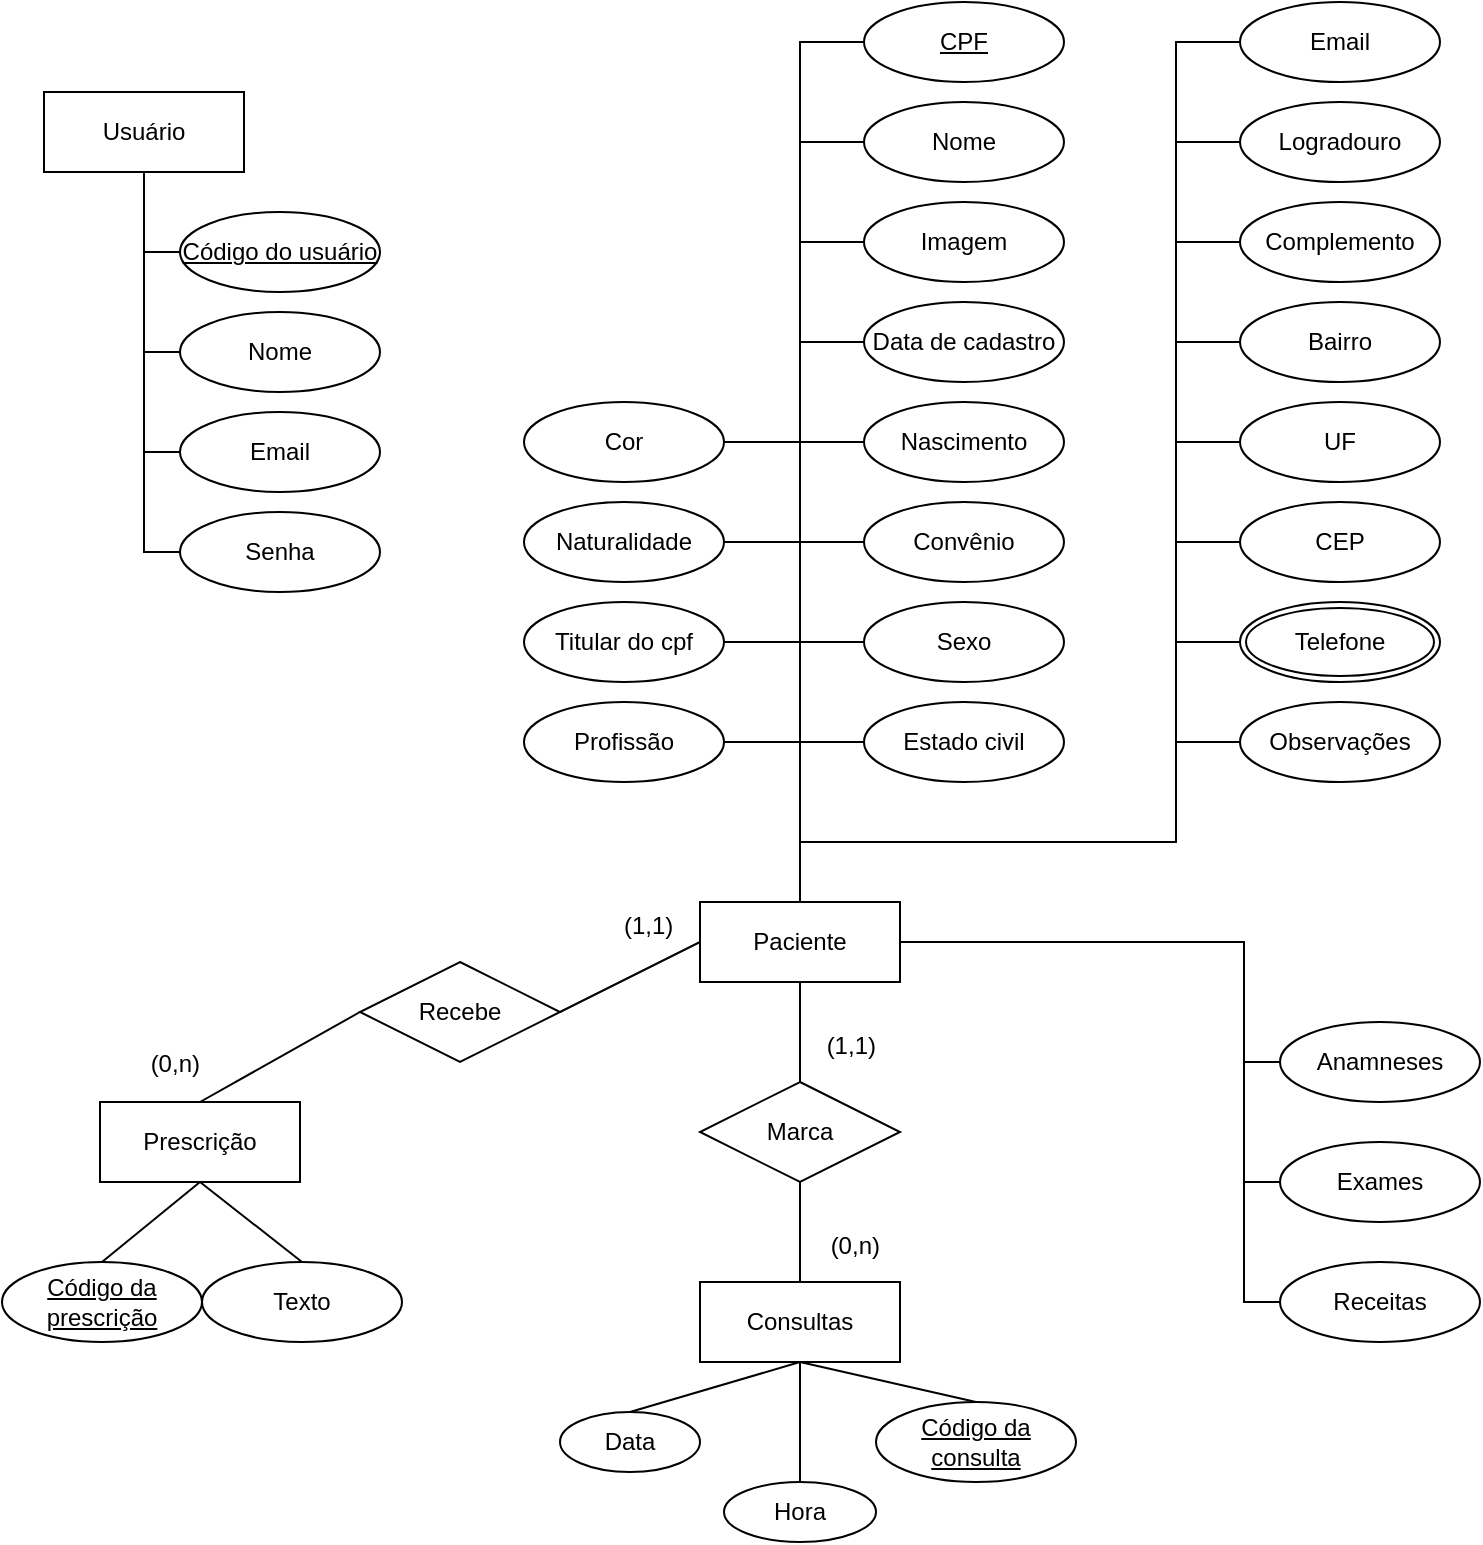 <mxfile version="13.9.9" type="device"><diagram id="O7SxaZ8pLVUXnIDjYgfR" name="Página-1"><mxGraphModel dx="1278" dy="607" grid="1" gridSize="10" guides="1" tooltips="1" connect="1" arrows="1" fold="1" page="1" pageScale="1" pageWidth="827" pageHeight="1169" math="0" shadow="0"><root><mxCell id="0"/><mxCell id="1" parent="0"/><mxCell id="hvvXH0x6WH7AlYXYIHvM-2" value="Paciente" style="whiteSpace=wrap;html=1;align=center;" parent="1" vertex="1"><mxGeometry x="358" y="490" width="100" height="40" as="geometry"/></mxCell><mxCell id="hvvXH0x6WH7AlYXYIHvM-3" value="Consultas" style="whiteSpace=wrap;html=1;align=center;" parent="1" vertex="1"><mxGeometry x="358" y="680" width="100" height="40" as="geometry"/></mxCell><mxCell id="hvvXH0x6WH7AlYXYIHvM-4" value="Prescrição" style="whiteSpace=wrap;html=1;align=center;" parent="1" vertex="1"><mxGeometry x="58" y="590" width="100" height="40" as="geometry"/></mxCell><mxCell id="hvvXH0x6WH7AlYXYIHvM-32" value="Marca" style="shape=rhombus;perimeter=rhombusPerimeter;whiteSpace=wrap;html=1;align=center;" parent="1" vertex="1"><mxGeometry x="358" y="580" width="100" height="50" as="geometry"/></mxCell><mxCell id="hvvXH0x6WH7AlYXYIHvM-37" value="" style="endArrow=none;html=1;rounded=0;exitX=0.5;exitY=0;exitDx=0;exitDy=0;entryX=0.5;entryY=1;entryDx=0;entryDy=0;" parent="1" source="hvvXH0x6WH7AlYXYIHvM-32" target="hvvXH0x6WH7AlYXYIHvM-2" edge="1"><mxGeometry relative="1" as="geometry"><mxPoint x="338" y="560" as="sourcePoint"/><mxPoint x="498" y="560" as="targetPoint"/></mxGeometry></mxCell><mxCell id="hvvXH0x6WH7AlYXYIHvM-38" value="(1,1)" style="resizable=0;html=1;align=right;verticalAlign=bottom;" parent="hvvXH0x6WH7AlYXYIHvM-37" connectable="0" vertex="1"><mxGeometry x="1" relative="1" as="geometry"><mxPoint x="38" y="40" as="offset"/></mxGeometry></mxCell><mxCell id="hvvXH0x6WH7AlYXYIHvM-39" value="" style="endArrow=none;html=1;rounded=0;exitX=0.5;exitY=1;exitDx=0;exitDy=0;entryX=0.5;entryY=0;entryDx=0;entryDy=0;" parent="1" source="hvvXH0x6WH7AlYXYIHvM-32" target="hvvXH0x6WH7AlYXYIHvM-3" edge="1"><mxGeometry relative="1" as="geometry"><mxPoint x="329" y="560" as="sourcePoint"/><mxPoint x="489" y="560" as="targetPoint"/></mxGeometry></mxCell><mxCell id="hvvXH0x6WH7AlYXYIHvM-40" value="(0,n)" style="resizable=0;html=1;align=right;verticalAlign=bottom;" parent="hvvXH0x6WH7AlYXYIHvM-39" connectable="0" vertex="1"><mxGeometry x="1" relative="1" as="geometry"><mxPoint x="40" y="-10" as="offset"/></mxGeometry></mxCell><mxCell id="hvvXH0x6WH7AlYXYIHvM-42" value="Data" style="ellipse;whiteSpace=wrap;html=1;align=center;" parent="1" vertex="1"><mxGeometry x="288" y="745" width="70" height="30" as="geometry"/></mxCell><mxCell id="hvvXH0x6WH7AlYXYIHvM-43" value="Hora" style="ellipse;whiteSpace=wrap;html=1;align=center;" parent="1" vertex="1"><mxGeometry x="370" y="780" width="76" height="30" as="geometry"/></mxCell><mxCell id="hvvXH0x6WH7AlYXYIHvM-45" value="Código da consulta" style="ellipse;whiteSpace=wrap;html=1;align=center;fontStyle=4;" parent="1" vertex="1"><mxGeometry x="446" y="740" width="100" height="40" as="geometry"/></mxCell><mxCell id="hvvXH0x6WH7AlYXYIHvM-46" value="" style="endArrow=none;html=1;rounded=0;exitX=0.5;exitY=0;exitDx=0;exitDy=0;entryX=0.5;entryY=1;entryDx=0;entryDy=0;" parent="1" source="hvvXH0x6WH7AlYXYIHvM-42" target="hvvXH0x6WH7AlYXYIHvM-3" edge="1"><mxGeometry relative="1" as="geometry"><mxPoint x="329" y="640" as="sourcePoint"/><mxPoint x="489" y="640" as="targetPoint"/></mxGeometry></mxCell><mxCell id="hvvXH0x6WH7AlYXYIHvM-47" value="" style="endArrow=none;html=1;rounded=0;exitX=0.5;exitY=0;exitDx=0;exitDy=0;entryX=0.5;entryY=1;entryDx=0;entryDy=0;" parent="1" source="hvvXH0x6WH7AlYXYIHvM-43" target="hvvXH0x6WH7AlYXYIHvM-3" edge="1"><mxGeometry relative="1" as="geometry"><mxPoint x="324" y="770" as="sourcePoint"/><mxPoint x="409" y="730" as="targetPoint"/></mxGeometry></mxCell><mxCell id="hvvXH0x6WH7AlYXYIHvM-48" value="" style="endArrow=none;html=1;rounded=0;exitX=0.5;exitY=0;exitDx=0;exitDy=0;entryX=0.5;entryY=1;entryDx=0;entryDy=0;" parent="1" source="hvvXH0x6WH7AlYXYIHvM-45" target="hvvXH0x6WH7AlYXYIHvM-3" edge="1"><mxGeometry relative="1" as="geometry"><mxPoint x="334" y="780" as="sourcePoint"/><mxPoint x="419" y="740" as="targetPoint"/></mxGeometry></mxCell><mxCell id="hvvXH0x6WH7AlYXYIHvM-49" value="Usuário" style="whiteSpace=wrap;html=1;align=center;" parent="1" vertex="1"><mxGeometry x="30" y="85" width="100" height="40" as="geometry"/></mxCell><mxCell id="hvvXH0x6WH7AlYXYIHvM-50" value="Código do usuário" style="ellipse;whiteSpace=wrap;html=1;align=center;fontStyle=4;" parent="1" vertex="1"><mxGeometry x="98" y="145" width="100" height="40" as="geometry"/></mxCell><mxCell id="hvvXH0x6WH7AlYXYIHvM-51" value="Nome" style="ellipse;whiteSpace=wrap;html=1;align=center;" parent="1" vertex="1"><mxGeometry x="98" y="195" width="100" height="40" as="geometry"/></mxCell><mxCell id="hvvXH0x6WH7AlYXYIHvM-52" value="Email" style="ellipse;whiteSpace=wrap;html=1;align=center;" parent="1" vertex="1"><mxGeometry x="98" y="245" width="100" height="40" as="geometry"/></mxCell><mxCell id="hvvXH0x6WH7AlYXYIHvM-53" value="Senha" style="ellipse;whiteSpace=wrap;html=1;align=center;" parent="1" vertex="1"><mxGeometry x="98" y="295" width="100" height="40" as="geometry"/></mxCell><mxCell id="hvvXH0x6WH7AlYXYIHvM-54" style="edgeStyle=orthogonalEdgeStyle;rounded=0;orthogonalLoop=1;jettySize=auto;html=1;exitX=0.5;exitY=1;exitDx=0;exitDy=0;" parent="1" source="hvvXH0x6WH7AlYXYIHvM-52" target="hvvXH0x6WH7AlYXYIHvM-52" edge="1"><mxGeometry relative="1" as="geometry"/></mxCell><mxCell id="hvvXH0x6WH7AlYXYIHvM-55" value="" style="endArrow=none;html=1;rounded=0;entryX=0;entryY=0.5;entryDx=0;entryDy=0;" parent="1" target="hvvXH0x6WH7AlYXYIHvM-50" edge="1"><mxGeometry relative="1" as="geometry"><mxPoint x="80" y="125" as="sourcePoint"/><mxPoint x="500" y="185" as="targetPoint"/><Array as="points"><mxPoint x="80" y="165"/></Array></mxGeometry></mxCell><mxCell id="hvvXH0x6WH7AlYXYIHvM-56" value="" style="endArrow=none;html=1;rounded=0;entryX=0;entryY=0.5;entryDx=0;entryDy=0;" parent="1" target="hvvXH0x6WH7AlYXYIHvM-51" edge="1"><mxGeometry relative="1" as="geometry"><mxPoint x="80" y="125" as="sourcePoint"/><mxPoint x="240" y="55" as="targetPoint"/><Array as="points"><mxPoint x="80" y="215"/></Array></mxGeometry></mxCell><mxCell id="hvvXH0x6WH7AlYXYIHvM-57" value="" style="endArrow=none;html=1;rounded=0;entryX=0;entryY=0.5;entryDx=0;entryDy=0;" parent="1" target="hvvXH0x6WH7AlYXYIHvM-52" edge="1"><mxGeometry relative="1" as="geometry"><mxPoint x="80" y="125" as="sourcePoint"/><mxPoint x="250" y="65" as="targetPoint"/><Array as="points"><mxPoint x="80" y="265"/></Array></mxGeometry></mxCell><mxCell id="hvvXH0x6WH7AlYXYIHvM-58" value="" style="endArrow=none;html=1;rounded=0;entryX=0;entryY=0.5;entryDx=0;entryDy=0;" parent="1" target="hvvXH0x6WH7AlYXYIHvM-53" edge="1"><mxGeometry relative="1" as="geometry"><mxPoint x="80" y="125" as="sourcePoint"/><mxPoint x="260" y="75" as="targetPoint"/><Array as="points"><mxPoint x="80" y="145"/><mxPoint x="80" y="315"/></Array></mxGeometry></mxCell><mxCell id="hvvXH0x6WH7AlYXYIHvM-59" value="Recebe" style="shape=rhombus;perimeter=rhombusPerimeter;whiteSpace=wrap;html=1;align=center;" parent="1" vertex="1"><mxGeometry x="188" y="520" width="100" height="50" as="geometry"/></mxCell><mxCell id="hvvXH0x6WH7AlYXYIHvM-60" value="" style="endArrow=none;html=1;rounded=0;entryX=1;entryY=0.5;entryDx=0;entryDy=0;exitX=0;exitY=0.5;exitDx=0;exitDy=0;" parent="1" source="hvvXH0x6WH7AlYXYIHvM-2" target="hvvXH0x6WH7AlYXYIHvM-59" edge="1"><mxGeometry relative="1" as="geometry"><mxPoint x="468" y="520" as="sourcePoint"/><mxPoint x="538" y="555" as="targetPoint"/></mxGeometry></mxCell><mxCell id="hvvXH0x6WH7AlYXYIHvM-61" value="(1,1)" style="resizable=0;html=1;align=left;verticalAlign=bottom;" parent="hvvXH0x6WH7AlYXYIHvM-60" connectable="0" vertex="1"><mxGeometry x="-1" relative="1" as="geometry"><mxPoint x="-40" as="offset"/></mxGeometry></mxCell><mxCell id="hvvXH0x6WH7AlYXYIHvM-62" value="" style="endArrow=none;html=1;rounded=0;exitX=0;exitY=0.5;exitDx=0;exitDy=0;entryX=0.5;entryY=0;entryDx=0;entryDy=0;" parent="1" source="hvvXH0x6WH7AlYXYIHvM-59" target="hvvXH0x6WH7AlYXYIHvM-4" edge="1"><mxGeometry relative="1" as="geometry"><mxPoint x="338" y="530" as="sourcePoint"/><mxPoint x="498" y="530" as="targetPoint"/></mxGeometry></mxCell><mxCell id="hvvXH0x6WH7AlYXYIHvM-63" value="(0,n)" style="resizable=0;html=1;align=right;verticalAlign=bottom;" parent="hvvXH0x6WH7AlYXYIHvM-62" connectable="0" vertex="1"><mxGeometry x="1" relative="1" as="geometry"><mxPoint x="0.34" y="-10.17" as="offset"/></mxGeometry></mxCell><mxCell id="hvvXH0x6WH7AlYXYIHvM-64" value="Código da prescrição" style="ellipse;whiteSpace=wrap;html=1;align=center;fontStyle=4;" parent="1" vertex="1"><mxGeometry x="9" y="670" width="100" height="40" as="geometry"/></mxCell><mxCell id="hvvXH0x6WH7AlYXYIHvM-65" value="Texto" style="ellipse;whiteSpace=wrap;html=1;align=center;" parent="1" vertex="1"><mxGeometry x="109" y="670" width="100" height="40" as="geometry"/></mxCell><mxCell id="hvvXH0x6WH7AlYXYIHvM-66" value="" style="endArrow=none;html=1;rounded=0;exitX=0.5;exitY=1;exitDx=0;exitDy=0;entryX=0.5;entryY=0;entryDx=0;entryDy=0;" parent="1" source="hvvXH0x6WH7AlYXYIHvM-4" target="hvvXH0x6WH7AlYXYIHvM-65" edge="1"><mxGeometry relative="1" as="geometry"><mxPoint x="329" y="730" as="sourcePoint"/><mxPoint x="489" y="730" as="targetPoint"/></mxGeometry></mxCell><mxCell id="hvvXH0x6WH7AlYXYIHvM-67" value="" style="endArrow=none;html=1;rounded=0;exitX=0.5;exitY=1;exitDx=0;exitDy=0;entryX=0.5;entryY=0;entryDx=0;entryDy=0;" parent="1" source="hvvXH0x6WH7AlYXYIHvM-4" target="hvvXH0x6WH7AlYXYIHvM-64" edge="1"><mxGeometry relative="1" as="geometry"><mxPoint x="329" y="730" as="sourcePoint"/><mxPoint x="489" y="730" as="targetPoint"/></mxGeometry></mxCell><mxCell id="hvvXH0x6WH7AlYXYIHvM-68" value="CPF" style="ellipse;whiteSpace=wrap;html=1;align=center;fontStyle=4;" parent="1" vertex="1"><mxGeometry x="440" y="40" width="100" height="40" as="geometry"/></mxCell><mxCell id="hvvXH0x6WH7AlYXYIHvM-69" value="Nome" style="ellipse;whiteSpace=wrap;html=1;align=center;" parent="1" vertex="1"><mxGeometry x="440" y="90" width="100" height="40" as="geometry"/></mxCell><mxCell id="hvvXH0x6WH7AlYXYIHvM-70" value="Imagem" style="ellipse;whiteSpace=wrap;html=1;align=center;" parent="1" vertex="1"><mxGeometry x="440" y="140" width="100" height="40" as="geometry"/></mxCell><mxCell id="hvvXH0x6WH7AlYXYIHvM-71" value="Data de cadastro" style="ellipse;whiteSpace=wrap;html=1;align=center;" parent="1" vertex="1"><mxGeometry x="440" y="190" width="100" height="40" as="geometry"/></mxCell><mxCell id="hvvXH0x6WH7AlYXYIHvM-72" value="Nascimento" style="ellipse;whiteSpace=wrap;html=1;align=center;" parent="1" vertex="1"><mxGeometry x="440" y="240" width="100" height="40" as="geometry"/></mxCell><mxCell id="hvvXH0x6WH7AlYXYIHvM-73" value="Convênio" style="ellipse;whiteSpace=wrap;html=1;align=center;" parent="1" vertex="1"><mxGeometry x="440" y="290" width="100" height="40" as="geometry"/></mxCell><mxCell id="hvvXH0x6WH7AlYXYIHvM-74" value="Estado civil" style="ellipse;whiteSpace=wrap;html=1;align=center;" parent="1" vertex="1"><mxGeometry x="440" y="390" width="100" height="40" as="geometry"/></mxCell><mxCell id="hvvXH0x6WH7AlYXYIHvM-75" value="Sexo" style="ellipse;whiteSpace=wrap;html=1;align=center;" parent="1" vertex="1"><mxGeometry x="440" y="340" width="100" height="40" as="geometry"/></mxCell><mxCell id="hvvXH0x6WH7AlYXYIHvM-76" value="Cor" style="ellipse;whiteSpace=wrap;html=1;align=center;" parent="1" vertex="1"><mxGeometry x="270" y="240" width="100" height="40" as="geometry"/></mxCell><mxCell id="hvvXH0x6WH7AlYXYIHvM-77" value="Naturalidade" style="ellipse;whiteSpace=wrap;html=1;align=center;" parent="1" vertex="1"><mxGeometry x="270" y="290" width="100" height="40" as="geometry"/></mxCell><mxCell id="hvvXH0x6WH7AlYXYIHvM-78" value="Titular do cpf" style="ellipse;whiteSpace=wrap;html=1;align=center;" parent="1" vertex="1"><mxGeometry x="270" y="340" width="100" height="40" as="geometry"/></mxCell><mxCell id="hvvXH0x6WH7AlYXYIHvM-79" value="Profissão" style="ellipse;whiteSpace=wrap;html=1;align=center;" parent="1" vertex="1"><mxGeometry x="270" y="390" width="100" height="40" as="geometry"/></mxCell><mxCell id="hvvXH0x6WH7AlYXYIHvM-80" value="Email" style="ellipse;whiteSpace=wrap;html=1;align=center;" parent="1" vertex="1"><mxGeometry x="628" y="40" width="100" height="40" as="geometry"/></mxCell><mxCell id="hvvXH0x6WH7AlYXYIHvM-82" value="Logradouro" style="ellipse;whiteSpace=wrap;html=1;align=center;" parent="1" vertex="1"><mxGeometry x="628" y="90" width="100" height="40" as="geometry"/></mxCell><mxCell id="hvvXH0x6WH7AlYXYIHvM-83" value="Complemento" style="ellipse;whiteSpace=wrap;html=1;align=center;" parent="1" vertex="1"><mxGeometry x="628" y="140" width="100" height="40" as="geometry"/></mxCell><mxCell id="hvvXH0x6WH7AlYXYIHvM-84" value="Bairro" style="ellipse;whiteSpace=wrap;html=1;align=center;" parent="1" vertex="1"><mxGeometry x="628" y="190" width="100" height="40" as="geometry"/></mxCell><mxCell id="hvvXH0x6WH7AlYXYIHvM-86" value="UF" style="ellipse;whiteSpace=wrap;html=1;align=center;" parent="1" vertex="1"><mxGeometry x="628" y="240" width="100" height="40" as="geometry"/></mxCell><mxCell id="hvvXH0x6WH7AlYXYIHvM-87" value="CEP" style="ellipse;whiteSpace=wrap;html=1;align=center;" parent="1" vertex="1"><mxGeometry x="628" y="290" width="100" height="40" as="geometry"/></mxCell><mxCell id="hvvXH0x6WH7AlYXYIHvM-88" value="Telefone" style="ellipse;shape=doubleEllipse;margin=3;whiteSpace=wrap;html=1;align=center;" parent="1" vertex="1"><mxGeometry x="628" y="340" width="100" height="40" as="geometry"/></mxCell><mxCell id="hvvXH0x6WH7AlYXYIHvM-89" value="Observações" style="ellipse;whiteSpace=wrap;html=1;align=center;" parent="1" vertex="1"><mxGeometry x="628" y="390" width="100" height="40" as="geometry"/></mxCell><mxCell id="hvvXH0x6WH7AlYXYIHvM-90" value="" style="endArrow=none;html=1;rounded=0;exitX=0.5;exitY=0;exitDx=0;exitDy=0;entryX=1;entryY=0.5;entryDx=0;entryDy=0;" parent="1" source="hvvXH0x6WH7AlYXYIHvM-2" target="hvvXH0x6WH7AlYXYIHvM-76" edge="1"><mxGeometry relative="1" as="geometry"><mxPoint x="350" y="460" as="sourcePoint"/><mxPoint x="408" y="430" as="targetPoint"/><Array as="points"><mxPoint x="408" y="260"/></Array></mxGeometry></mxCell><mxCell id="hvvXH0x6WH7AlYXYIHvM-91" value="" style="endArrow=none;html=1;rounded=0;exitX=0.5;exitY=0;exitDx=0;exitDy=0;entryX=0;entryY=0.5;entryDx=0;entryDy=0;" parent="1" source="hvvXH0x6WH7AlYXYIHvM-2" target="hvvXH0x6WH7AlYXYIHvM-68" edge="1"><mxGeometry relative="1" as="geometry"><mxPoint x="350" y="460" as="sourcePoint"/><mxPoint x="510" y="460" as="targetPoint"/><Array as="points"><mxPoint x="408" y="60"/></Array></mxGeometry></mxCell><mxCell id="hvvXH0x6WH7AlYXYIHvM-93" value="" style="endArrow=none;html=1;rounded=0;exitX=0.5;exitY=0;exitDx=0;exitDy=0;entryX=0;entryY=0.5;entryDx=0;entryDy=0;" parent="1" source="hvvXH0x6WH7AlYXYIHvM-2" target="hvvXH0x6WH7AlYXYIHvM-69" edge="1"><mxGeometry relative="1" as="geometry"><mxPoint x="350" y="260" as="sourcePoint"/><mxPoint x="510" y="260" as="targetPoint"/><Array as="points"><mxPoint x="408" y="110"/></Array></mxGeometry></mxCell><mxCell id="hvvXH0x6WH7AlYXYIHvM-94" value="" style="endArrow=none;html=1;rounded=0;exitX=0.5;exitY=0;exitDx=0;exitDy=0;entryX=0;entryY=0.5;entryDx=0;entryDy=0;" parent="1" source="hvvXH0x6WH7AlYXYIHvM-2" target="hvvXH0x6WH7AlYXYIHvM-70" edge="1"><mxGeometry relative="1" as="geometry"><mxPoint x="350" y="260" as="sourcePoint"/><mxPoint x="510" y="260" as="targetPoint"/><Array as="points"><mxPoint x="408" y="160"/></Array></mxGeometry></mxCell><mxCell id="hvvXH0x6WH7AlYXYIHvM-95" value="" style="endArrow=none;html=1;rounded=0;exitX=0.5;exitY=0;exitDx=0;exitDy=0;entryX=0;entryY=0.5;entryDx=0;entryDy=0;" parent="1" source="hvvXH0x6WH7AlYXYIHvM-2" target="hvvXH0x6WH7AlYXYIHvM-71" edge="1"><mxGeometry relative="1" as="geometry"><mxPoint x="350" y="260" as="sourcePoint"/><mxPoint x="510" y="260" as="targetPoint"/><Array as="points"><mxPoint x="408" y="210"/></Array></mxGeometry></mxCell><mxCell id="hvvXH0x6WH7AlYXYIHvM-96" value="" style="endArrow=none;html=1;rounded=0;exitX=0.5;exitY=0;exitDx=0;exitDy=0;entryX=0;entryY=0.5;entryDx=0;entryDy=0;" parent="1" source="hvvXH0x6WH7AlYXYIHvM-2" target="hvvXH0x6WH7AlYXYIHvM-72" edge="1"><mxGeometry relative="1" as="geometry"><mxPoint x="350" y="360" as="sourcePoint"/><mxPoint x="510" y="360" as="targetPoint"/><Array as="points"><mxPoint x="408" y="260"/></Array></mxGeometry></mxCell><mxCell id="hvvXH0x6WH7AlYXYIHvM-97" value="" style="endArrow=none;html=1;rounded=0;exitX=1;exitY=0.5;exitDx=0;exitDy=0;entryX=0.5;entryY=0;entryDx=0;entryDy=0;" parent="1" source="hvvXH0x6WH7AlYXYIHvM-77" target="hvvXH0x6WH7AlYXYIHvM-2" edge="1"><mxGeometry relative="1" as="geometry"><mxPoint x="350" y="360" as="sourcePoint"/><mxPoint x="510" y="360" as="targetPoint"/><Array as="points"><mxPoint x="408" y="310"/></Array></mxGeometry></mxCell><mxCell id="hvvXH0x6WH7AlYXYIHvM-98" value="" style="endArrow=none;html=1;rounded=0;entryX=0;entryY=0.5;entryDx=0;entryDy=0;exitX=0.5;exitY=0;exitDx=0;exitDy=0;" parent="1" source="hvvXH0x6WH7AlYXYIHvM-2" target="hvvXH0x6WH7AlYXYIHvM-73" edge="1"><mxGeometry relative="1" as="geometry"><mxPoint x="298" y="380" as="sourcePoint"/><mxPoint x="458" y="380" as="targetPoint"/><Array as="points"><mxPoint x="408" y="310"/></Array></mxGeometry></mxCell><mxCell id="hvvXH0x6WH7AlYXYIHvM-99" value="" style="endArrow=none;html=1;rounded=0;exitX=0.5;exitY=0;exitDx=0;exitDy=0;entryX=0;entryY=0.5;entryDx=0;entryDy=0;" parent="1" source="hvvXH0x6WH7AlYXYIHvM-2" target="hvvXH0x6WH7AlYXYIHvM-75" edge="1"><mxGeometry relative="1" as="geometry"><mxPoint x="350" y="360" as="sourcePoint"/><mxPoint x="510" y="360" as="targetPoint"/><Array as="points"><mxPoint x="408" y="360"/></Array></mxGeometry></mxCell><mxCell id="hvvXH0x6WH7AlYXYIHvM-100" value="" style="endArrow=none;html=1;rounded=0;exitX=1;exitY=0.5;exitDx=0;exitDy=0;entryX=0.5;entryY=0;entryDx=0;entryDy=0;" parent="1" source="hvvXH0x6WH7AlYXYIHvM-78" target="hvvXH0x6WH7AlYXYIHvM-2" edge="1"><mxGeometry relative="1" as="geometry"><mxPoint x="350" y="360" as="sourcePoint"/><mxPoint x="510" y="360" as="targetPoint"/><Array as="points"><mxPoint x="408" y="360"/></Array></mxGeometry></mxCell><mxCell id="hvvXH0x6WH7AlYXYIHvM-101" value="" style="endArrow=none;html=1;rounded=0;exitX=1;exitY=0.5;exitDx=0;exitDy=0;entryX=0.5;entryY=0;entryDx=0;entryDy=0;" parent="1" source="hvvXH0x6WH7AlYXYIHvM-79" target="hvvXH0x6WH7AlYXYIHvM-2" edge="1"><mxGeometry relative="1" as="geometry"><mxPoint x="350" y="360" as="sourcePoint"/><mxPoint x="510" y="360" as="targetPoint"/><Array as="points"><mxPoint x="408" y="410"/></Array></mxGeometry></mxCell><mxCell id="hvvXH0x6WH7AlYXYIHvM-102" value="" style="endArrow=none;html=1;rounded=0;entryX=0;entryY=0.5;entryDx=0;entryDy=0;exitX=0.5;exitY=0;exitDx=0;exitDy=0;" parent="1" source="hvvXH0x6WH7AlYXYIHvM-2" target="hvvXH0x6WH7AlYXYIHvM-74" edge="1"><mxGeometry relative="1" as="geometry"><mxPoint x="350" y="360" as="sourcePoint"/><mxPoint x="510" y="360" as="targetPoint"/><Array as="points"><mxPoint x="408" y="410"/></Array></mxGeometry></mxCell><mxCell id="hvvXH0x6WH7AlYXYIHvM-103" value="" style="endArrow=none;html=1;rounded=0;entryX=0;entryY=0.5;entryDx=0;entryDy=0;" parent="1" edge="1"><mxGeometry relative="1" as="geometry"><mxPoint x="596" y="460" as="sourcePoint"/><mxPoint x="628" y="60" as="targetPoint"/><Array as="points"><mxPoint x="596" y="60"/></Array></mxGeometry></mxCell><mxCell id="hvvXH0x6WH7AlYXYIHvM-104" value="" style="endArrow=none;html=1;rounded=0;entryX=0;entryY=0.5;entryDx=0;entryDy=0;" parent="1" edge="1"><mxGeometry relative="1" as="geometry"><mxPoint x="596" y="460" as="sourcePoint"/><mxPoint x="628" y="110" as="targetPoint"/><Array as="points"><mxPoint x="596" y="110"/></Array></mxGeometry></mxCell><mxCell id="hvvXH0x6WH7AlYXYIHvM-105" value="" style="endArrow=none;html=1;rounded=0;entryX=0;entryY=0.5;entryDx=0;entryDy=0;" parent="1" edge="1"><mxGeometry relative="1" as="geometry"><mxPoint x="596" y="460" as="sourcePoint"/><mxPoint x="628" y="160" as="targetPoint"/><Array as="points"><mxPoint x="596" y="160"/></Array></mxGeometry></mxCell><mxCell id="hvvXH0x6WH7AlYXYIHvM-106" value="" style="endArrow=none;html=1;rounded=0;entryX=0;entryY=0.5;entryDx=0;entryDy=0;" parent="1" edge="1"><mxGeometry relative="1" as="geometry"><mxPoint x="596" y="460" as="sourcePoint"/><mxPoint x="628" y="210" as="targetPoint"/><Array as="points"><mxPoint x="596" y="210"/></Array></mxGeometry></mxCell><mxCell id="hvvXH0x6WH7AlYXYIHvM-107" value="" style="endArrow=none;html=1;rounded=0;entryX=0;entryY=0.5;entryDx=0;entryDy=0;" parent="1" edge="1"><mxGeometry relative="1" as="geometry"><mxPoint x="596" y="460" as="sourcePoint"/><mxPoint x="628" y="260" as="targetPoint"/><Array as="points"><mxPoint x="596" y="260"/></Array></mxGeometry></mxCell><mxCell id="hvvXH0x6WH7AlYXYIHvM-108" value="" style="endArrow=none;html=1;rounded=0;entryX=0;entryY=0.5;entryDx=0;entryDy=0;" parent="1" edge="1"><mxGeometry relative="1" as="geometry"><mxPoint x="596" y="460" as="sourcePoint"/><mxPoint x="628" y="310" as="targetPoint"/><Array as="points"><mxPoint x="596" y="310"/></Array></mxGeometry></mxCell><mxCell id="hvvXH0x6WH7AlYXYIHvM-109" value="" style="endArrow=none;html=1;rounded=0;entryX=0;entryY=0.5;entryDx=0;entryDy=0;" parent="1" edge="1"><mxGeometry relative="1" as="geometry"><mxPoint x="596" y="460" as="sourcePoint"/><mxPoint x="628" y="360" as="targetPoint"/><Array as="points"><mxPoint x="596" y="360"/></Array></mxGeometry></mxCell><mxCell id="hvvXH0x6WH7AlYXYIHvM-110" value="" style="endArrow=none;html=1;rounded=0;entryX=0;entryY=0.5;entryDx=0;entryDy=0;exitX=0.5;exitY=0;exitDx=0;exitDy=0;" parent="1" source="hvvXH0x6WH7AlYXYIHvM-2" edge="1"><mxGeometry relative="1" as="geometry"><mxPoint x="596" y="490" as="sourcePoint"/><mxPoint x="628" y="410" as="targetPoint"/><Array as="points"><mxPoint x="408" y="460"/><mxPoint x="596" y="460"/><mxPoint x="596" y="410"/></Array></mxGeometry></mxCell><mxCell id="fiGm9R4Po3YKVsU9zkYo-6" value="Anamneses" style="ellipse;whiteSpace=wrap;html=1;align=center;" parent="1" vertex="1"><mxGeometry x="648" y="550" width="100" height="40" as="geometry"/></mxCell><mxCell id="fiGm9R4Po3YKVsU9zkYo-11" style="edgeStyle=orthogonalEdgeStyle;rounded=0;orthogonalLoop=1;jettySize=auto;html=1;exitX=0.5;exitY=1;exitDx=0;exitDy=0;" parent="1" edge="1"><mxGeometry relative="1" as="geometry"><mxPoint x="698" y="600" as="sourcePoint"/><mxPoint x="698" y="600" as="targetPoint"/></mxGeometry></mxCell><mxCell id="lfXN788vliwJ7ZXgjFjv-2" value="" style="endArrow=none;html=1;rounded=0;entryX=0;entryY=0.5;entryDx=0;entryDy=0;exitX=1;exitY=0.5;exitDx=0;exitDy=0;" edge="1" parent="1" source="hvvXH0x6WH7AlYXYIHvM-2" target="fiGm9R4Po3YKVsU9zkYo-6"><mxGeometry relative="1" as="geometry"><mxPoint x="526" y="510" as="sourcePoint"/><mxPoint x="546" y="560" as="targetPoint"/><Array as="points"><mxPoint x="630" y="510"/><mxPoint x="630" y="570"/></Array></mxGeometry></mxCell><mxCell id="lfXN788vliwJ7ZXgjFjv-3" value="Exames" style="ellipse;whiteSpace=wrap;html=1;align=center;" vertex="1" parent="1"><mxGeometry x="648" y="610" width="100" height="40" as="geometry"/></mxCell><mxCell id="lfXN788vliwJ7ZXgjFjv-4" value="Receitas" style="ellipse;whiteSpace=wrap;html=1;align=center;" vertex="1" parent="1"><mxGeometry x="648" y="670" width="100" height="40" as="geometry"/></mxCell><mxCell id="lfXN788vliwJ7ZXgjFjv-5" value="" style="endArrow=none;html=1;rounded=0;entryX=0;entryY=0.5;entryDx=0;entryDy=0;" edge="1" parent="1"><mxGeometry relative="1" as="geometry"><mxPoint x="630" y="510" as="sourcePoint"/><mxPoint x="648" y="690" as="targetPoint"/><Array as="points"><mxPoint x="630" y="630"/><mxPoint x="630" y="690"/></Array></mxGeometry></mxCell><mxCell id="lfXN788vliwJ7ZXgjFjv-6" value="" style="endArrow=none;html=1;rounded=0;entryX=0;entryY=0.5;entryDx=0;entryDy=0;" edge="1" parent="1"><mxGeometry relative="1" as="geometry"><mxPoint x="630" y="510" as="sourcePoint"/><mxPoint x="648" y="630" as="targetPoint"/><Array as="points"><mxPoint x="630" y="570"/><mxPoint x="630" y="630"/></Array></mxGeometry></mxCell></root></mxGraphModel></diagram></mxfile>